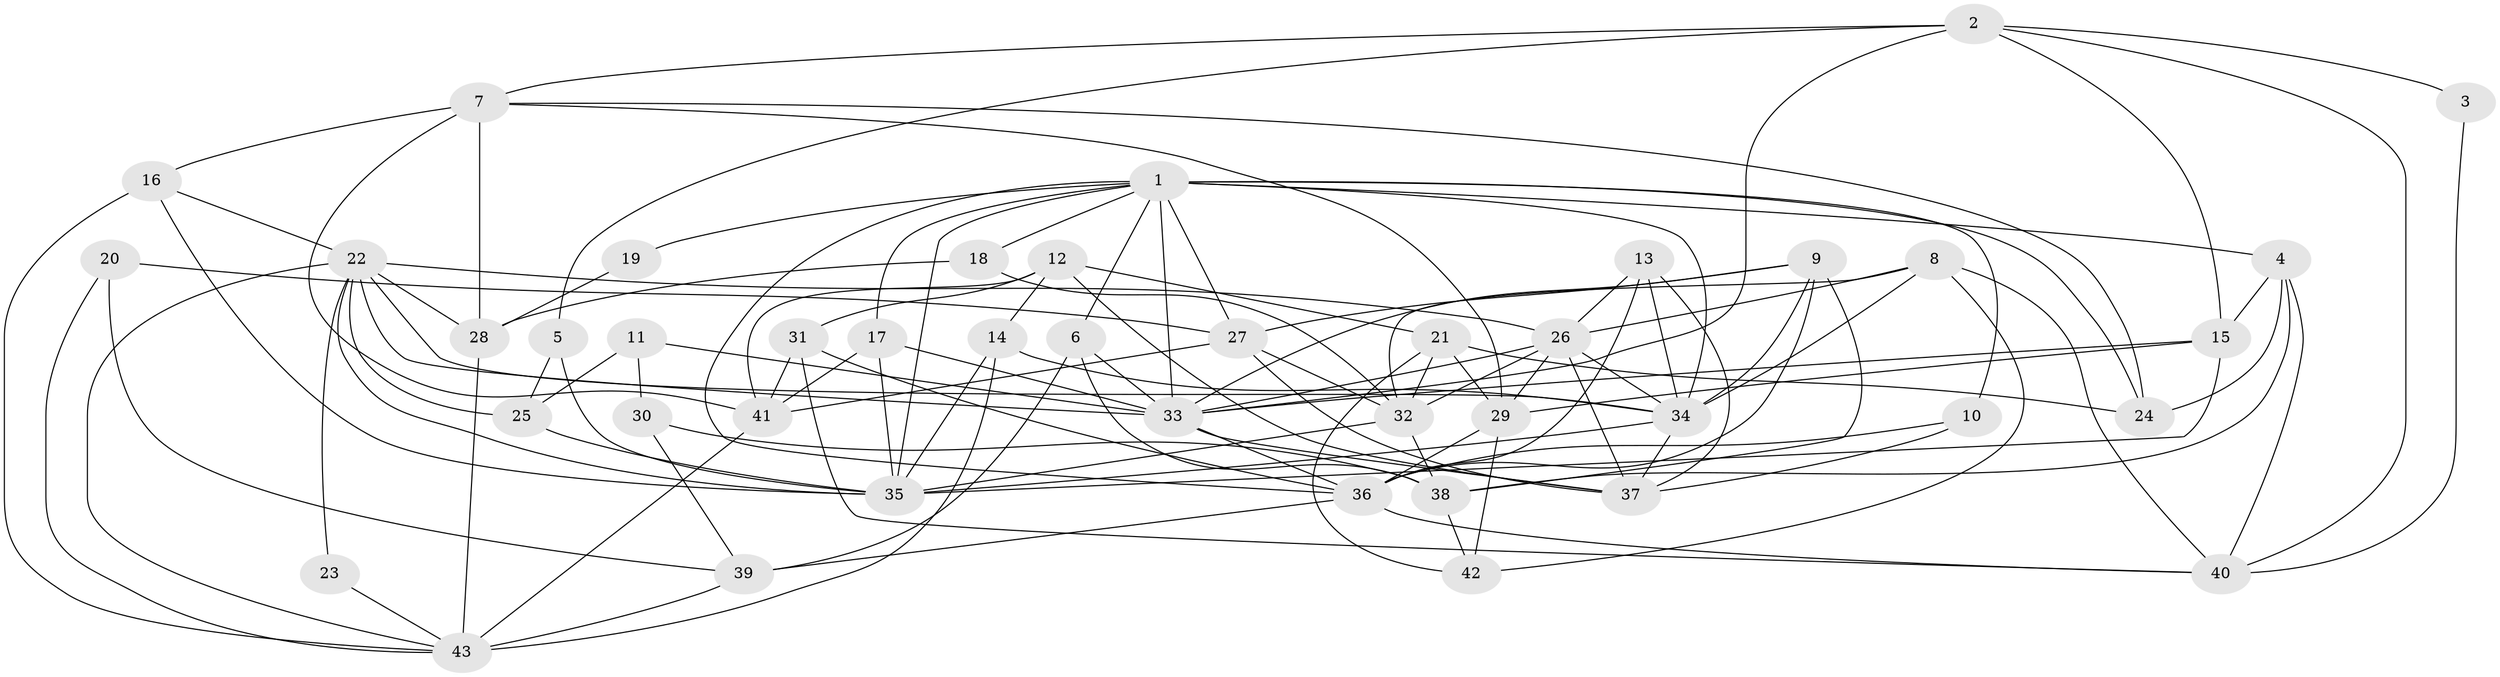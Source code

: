 // original degree distribution, {6: 0.09302325581395349, 3: 0.3023255813953488, 4: 0.2441860465116279, 8: 0.046511627906976744, 5: 0.18604651162790697, 2: 0.12790697674418605}
// Generated by graph-tools (version 1.1) at 2025/26/03/09/25 03:26:21]
// undirected, 43 vertices, 116 edges
graph export_dot {
graph [start="1"]
  node [color=gray90,style=filled];
  1;
  2;
  3;
  4;
  5;
  6;
  7;
  8;
  9;
  10;
  11;
  12;
  13;
  14;
  15;
  16;
  17;
  18;
  19;
  20;
  21;
  22;
  23;
  24;
  25;
  26;
  27;
  28;
  29;
  30;
  31;
  32;
  33;
  34;
  35;
  36;
  37;
  38;
  39;
  40;
  41;
  42;
  43;
  1 -- 4 [weight=1.0];
  1 -- 6 [weight=1.0];
  1 -- 10 [weight=1.0];
  1 -- 17 [weight=1.0];
  1 -- 18 [weight=1.0];
  1 -- 19 [weight=1.0];
  1 -- 24 [weight=1.0];
  1 -- 27 [weight=1.0];
  1 -- 33 [weight=1.0];
  1 -- 34 [weight=2.0];
  1 -- 35 [weight=1.0];
  1 -- 36 [weight=1.0];
  2 -- 3 [weight=1.0];
  2 -- 5 [weight=1.0];
  2 -- 7 [weight=1.0];
  2 -- 15 [weight=1.0];
  2 -- 33 [weight=1.0];
  2 -- 40 [weight=1.0];
  3 -- 40 [weight=1.0];
  4 -- 15 [weight=1.0];
  4 -- 24 [weight=1.0];
  4 -- 38 [weight=1.0];
  4 -- 40 [weight=1.0];
  5 -- 25 [weight=1.0];
  5 -- 35 [weight=1.0];
  6 -- 33 [weight=1.0];
  6 -- 38 [weight=1.0];
  6 -- 39 [weight=1.0];
  7 -- 16 [weight=1.0];
  7 -- 24 [weight=1.0];
  7 -- 28 [weight=2.0];
  7 -- 29 [weight=1.0];
  7 -- 41 [weight=1.0];
  8 -- 26 [weight=1.0];
  8 -- 32 [weight=1.0];
  8 -- 34 [weight=1.0];
  8 -- 40 [weight=1.0];
  8 -- 42 [weight=1.0];
  9 -- 27 [weight=1.0];
  9 -- 33 [weight=1.0];
  9 -- 34 [weight=1.0];
  9 -- 36 [weight=2.0];
  9 -- 38 [weight=1.0];
  10 -- 36 [weight=1.0];
  10 -- 37 [weight=1.0];
  11 -- 25 [weight=1.0];
  11 -- 30 [weight=1.0];
  11 -- 33 [weight=1.0];
  12 -- 14 [weight=1.0];
  12 -- 21 [weight=1.0];
  12 -- 31 [weight=2.0];
  12 -- 37 [weight=1.0];
  12 -- 41 [weight=1.0];
  13 -- 26 [weight=1.0];
  13 -- 34 [weight=1.0];
  13 -- 36 [weight=1.0];
  13 -- 37 [weight=2.0];
  14 -- 34 [weight=1.0];
  14 -- 35 [weight=1.0];
  14 -- 43 [weight=2.0];
  15 -- 29 [weight=1.0];
  15 -- 33 [weight=1.0];
  15 -- 35 [weight=1.0];
  16 -- 22 [weight=1.0];
  16 -- 35 [weight=1.0];
  16 -- 43 [weight=1.0];
  17 -- 33 [weight=1.0];
  17 -- 35 [weight=1.0];
  17 -- 41 [weight=1.0];
  18 -- 28 [weight=2.0];
  18 -- 32 [weight=1.0];
  19 -- 28 [weight=1.0];
  20 -- 27 [weight=1.0];
  20 -- 39 [weight=1.0];
  20 -- 43 [weight=1.0];
  21 -- 24 [weight=1.0];
  21 -- 29 [weight=1.0];
  21 -- 32 [weight=1.0];
  21 -- 42 [weight=1.0];
  22 -- 23 [weight=1.0];
  22 -- 25 [weight=1.0];
  22 -- 26 [weight=1.0];
  22 -- 28 [weight=1.0];
  22 -- 33 [weight=2.0];
  22 -- 34 [weight=1.0];
  22 -- 35 [weight=1.0];
  22 -- 43 [weight=1.0];
  23 -- 43 [weight=1.0];
  25 -- 35 [weight=1.0];
  26 -- 29 [weight=1.0];
  26 -- 32 [weight=1.0];
  26 -- 33 [weight=1.0];
  26 -- 34 [weight=1.0];
  26 -- 37 [weight=1.0];
  27 -- 32 [weight=1.0];
  27 -- 37 [weight=1.0];
  27 -- 41 [weight=1.0];
  28 -- 43 [weight=1.0];
  29 -- 36 [weight=1.0];
  29 -- 42 [weight=1.0];
  30 -- 38 [weight=2.0];
  30 -- 39 [weight=1.0];
  31 -- 36 [weight=1.0];
  31 -- 40 [weight=1.0];
  31 -- 41 [weight=1.0];
  32 -- 35 [weight=1.0];
  32 -- 38 [weight=1.0];
  33 -- 36 [weight=2.0];
  33 -- 37 [weight=1.0];
  34 -- 35 [weight=1.0];
  34 -- 37 [weight=1.0];
  36 -- 39 [weight=1.0];
  36 -- 40 [weight=1.0];
  38 -- 42 [weight=1.0];
  39 -- 43 [weight=1.0];
  41 -- 43 [weight=1.0];
}
